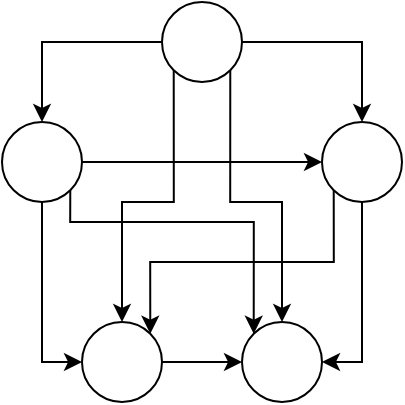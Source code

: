 <mxfile version="14.8.4" type="github">
  <diagram id="YciCKxVZb3v6-NB0ugSa" name="Page-1">
    <mxGraphModel dx="669" dy="453" grid="1" gridSize="10" guides="1" tooltips="1" connect="1" arrows="1" fold="1" page="1" pageScale="1" pageWidth="827" pageHeight="1169" math="0" shadow="0">
      <root>
        <mxCell id="0" />
        <mxCell id="1" parent="0" />
        <mxCell id="FQ3hhbGJM4jg0ycYMV95-53" style="edgeStyle=orthogonalEdgeStyle;rounded=0;orthogonalLoop=1;jettySize=auto;html=1;exitX=0;exitY=0.5;exitDx=0;exitDy=0;entryX=0.5;entryY=0;entryDx=0;entryDy=0;" edge="1" parent="1" source="FQ3hhbGJM4jg0ycYMV95-47" target="FQ3hhbGJM4jg0ycYMV95-51">
          <mxGeometry relative="1" as="geometry" />
        </mxCell>
        <mxCell id="FQ3hhbGJM4jg0ycYMV95-54" style="edgeStyle=orthogonalEdgeStyle;rounded=0;orthogonalLoop=1;jettySize=auto;html=1;exitX=0;exitY=1;exitDx=0;exitDy=0;" edge="1" parent="1" source="FQ3hhbGJM4jg0ycYMV95-47" target="FQ3hhbGJM4jg0ycYMV95-49">
          <mxGeometry relative="1" as="geometry" />
        </mxCell>
        <mxCell id="FQ3hhbGJM4jg0ycYMV95-55" style="edgeStyle=orthogonalEdgeStyle;rounded=0;orthogonalLoop=1;jettySize=auto;html=1;exitX=1;exitY=1;exitDx=0;exitDy=0;entryX=0.5;entryY=0;entryDx=0;entryDy=0;" edge="1" parent="1" source="FQ3hhbGJM4jg0ycYMV95-47" target="FQ3hhbGJM4jg0ycYMV95-52">
          <mxGeometry relative="1" as="geometry" />
        </mxCell>
        <mxCell id="FQ3hhbGJM4jg0ycYMV95-56" style="edgeStyle=orthogonalEdgeStyle;rounded=0;orthogonalLoop=1;jettySize=auto;html=1;exitX=1;exitY=0.5;exitDx=0;exitDy=0;entryX=0.5;entryY=0;entryDx=0;entryDy=0;" edge="1" parent="1" source="FQ3hhbGJM4jg0ycYMV95-47" target="FQ3hhbGJM4jg0ycYMV95-50">
          <mxGeometry relative="1" as="geometry" />
        </mxCell>
        <mxCell id="FQ3hhbGJM4jg0ycYMV95-47" value="" style="ellipse;whiteSpace=wrap;html=1;aspect=fixed;" vertex="1" parent="1">
          <mxGeometry x="280" y="80" width="40" height="40" as="geometry" />
        </mxCell>
        <mxCell id="FQ3hhbGJM4jg0ycYMV95-62" style="edgeStyle=orthogonalEdgeStyle;rounded=0;orthogonalLoop=1;jettySize=auto;html=1;exitX=1;exitY=0.5;exitDx=0;exitDy=0;entryX=0;entryY=0.5;entryDx=0;entryDy=0;" edge="1" parent="1" source="FQ3hhbGJM4jg0ycYMV95-49" target="FQ3hhbGJM4jg0ycYMV95-52">
          <mxGeometry relative="1" as="geometry" />
        </mxCell>
        <mxCell id="FQ3hhbGJM4jg0ycYMV95-49" value="" style="ellipse;whiteSpace=wrap;html=1;aspect=fixed;" vertex="1" parent="1">
          <mxGeometry x="240" y="240" width="40" height="40" as="geometry" />
        </mxCell>
        <mxCell id="FQ3hhbGJM4jg0ycYMV95-58" style="edgeStyle=orthogonalEdgeStyle;rounded=0;orthogonalLoop=1;jettySize=auto;html=1;exitX=0.5;exitY=1;exitDx=0;exitDy=0;entryX=1;entryY=0.5;entryDx=0;entryDy=0;" edge="1" parent="1" source="FQ3hhbGJM4jg0ycYMV95-50" target="FQ3hhbGJM4jg0ycYMV95-52">
          <mxGeometry relative="1" as="geometry" />
        </mxCell>
        <mxCell id="FQ3hhbGJM4jg0ycYMV95-61" style="edgeStyle=orthogonalEdgeStyle;rounded=0;orthogonalLoop=1;jettySize=auto;html=1;exitX=0;exitY=1;exitDx=0;exitDy=0;entryX=1;entryY=0;entryDx=0;entryDy=0;" edge="1" parent="1" source="FQ3hhbGJM4jg0ycYMV95-50" target="FQ3hhbGJM4jg0ycYMV95-49">
          <mxGeometry relative="1" as="geometry">
            <Array as="points">
              <mxPoint x="366" y="210" />
              <mxPoint x="274" y="210" />
            </Array>
          </mxGeometry>
        </mxCell>
        <mxCell id="FQ3hhbGJM4jg0ycYMV95-50" value="" style="ellipse;whiteSpace=wrap;html=1;aspect=fixed;" vertex="1" parent="1">
          <mxGeometry x="360" y="140" width="40" height="40" as="geometry" />
        </mxCell>
        <mxCell id="FQ3hhbGJM4jg0ycYMV95-57" style="edgeStyle=orthogonalEdgeStyle;rounded=0;orthogonalLoop=1;jettySize=auto;html=1;exitX=0.5;exitY=1;exitDx=0;exitDy=0;entryX=0;entryY=0.5;entryDx=0;entryDy=0;" edge="1" parent="1" source="FQ3hhbGJM4jg0ycYMV95-51" target="FQ3hhbGJM4jg0ycYMV95-49">
          <mxGeometry relative="1" as="geometry" />
        </mxCell>
        <mxCell id="FQ3hhbGJM4jg0ycYMV95-59" style="edgeStyle=orthogonalEdgeStyle;rounded=0;orthogonalLoop=1;jettySize=auto;html=1;exitX=1;exitY=0.5;exitDx=0;exitDy=0;" edge="1" parent="1" source="FQ3hhbGJM4jg0ycYMV95-51" target="FQ3hhbGJM4jg0ycYMV95-50">
          <mxGeometry relative="1" as="geometry" />
        </mxCell>
        <mxCell id="FQ3hhbGJM4jg0ycYMV95-63" style="edgeStyle=orthogonalEdgeStyle;rounded=0;orthogonalLoop=1;jettySize=auto;html=1;exitX=1;exitY=1;exitDx=0;exitDy=0;entryX=0;entryY=0;entryDx=0;entryDy=0;" edge="1" parent="1" source="FQ3hhbGJM4jg0ycYMV95-51" target="FQ3hhbGJM4jg0ycYMV95-52">
          <mxGeometry relative="1" as="geometry">
            <Array as="points">
              <mxPoint x="234" y="190" />
              <mxPoint x="326" y="190" />
            </Array>
          </mxGeometry>
        </mxCell>
        <mxCell id="FQ3hhbGJM4jg0ycYMV95-51" value="" style="ellipse;whiteSpace=wrap;html=1;aspect=fixed;" vertex="1" parent="1">
          <mxGeometry x="200" y="140" width="40" height="40" as="geometry" />
        </mxCell>
        <mxCell id="FQ3hhbGJM4jg0ycYMV95-52" value="" style="ellipse;whiteSpace=wrap;html=1;aspect=fixed;" vertex="1" parent="1">
          <mxGeometry x="320" y="240" width="40" height="40" as="geometry" />
        </mxCell>
      </root>
    </mxGraphModel>
  </diagram>
</mxfile>
